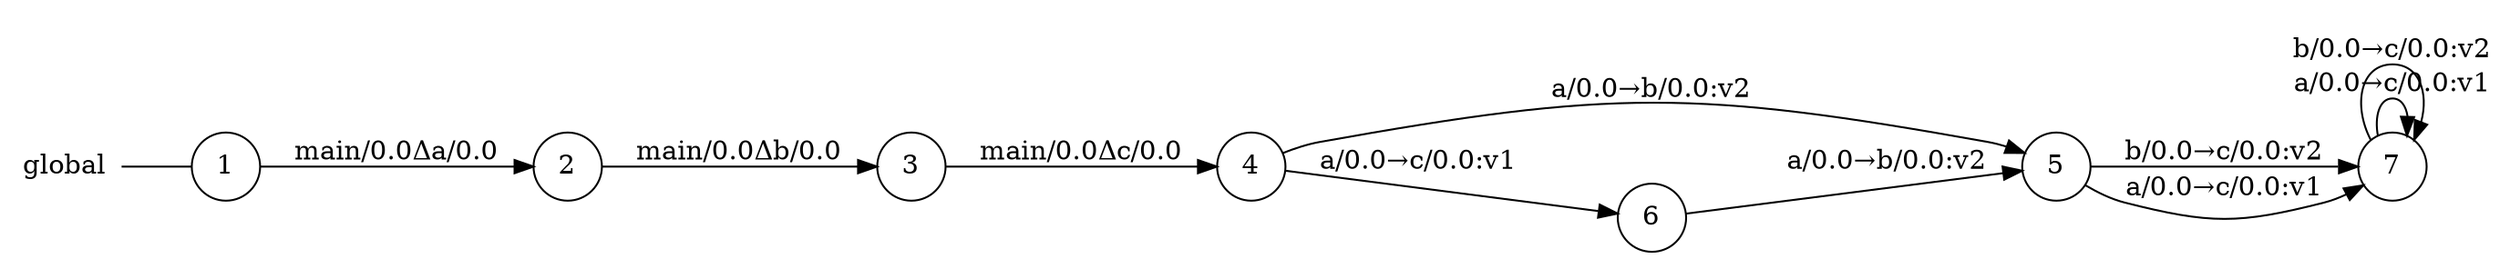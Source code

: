 digraph global {
	rankdir="LR";
	n_0 [label="global", shape="plaintext"];
	n_1 [id="5", shape=circle, label="5"];
	n_2 [id="6", shape=circle, label="6"];
	n_3 [id="1", shape=circle, label="1"];
	n_0 -> n_3 [arrowhead=none];
	n_4 [id="2", shape=circle, label="2"];
	n_5 [id="4", shape=circle, label="4"];
	n_6 [id="7", shape=circle, label="7"];
	n_7 [id="3", shape=circle, label="3"];

	n_6 -> n_6 [id="[$e|9]", label="a/0.0→c/0.0:v1"];
	n_6 -> n_6 [id="[$e|8]", label="b/0.0→c/0.0:v2"];
	n_1 -> n_6 [id="[$e|6]", label="b/0.0→c/0.0:v2"];
	n_5 -> n_1 [id="[$e|3]", label="a/0.0→b/0.0:v2"];
	n_7 -> n_5 [id="[$e|2]", label="main/0.0Δc/0.0"];
	n_1 -> n_6 [id="[$e|5]", label="a/0.0→c/0.0:v1"];
	n_4 -> n_7 [id="[$e|1]", label="main/0.0Δb/0.0"];
	n_5 -> n_2 [id="[$e|4]", label="a/0.0→c/0.0:v1"];
	n_2 -> n_1 [id="[$e|7]", label="a/0.0→b/0.0:v2"];
	n_3 -> n_4 [id="[$e|0]", label="main/0.0Δa/0.0"];
}

